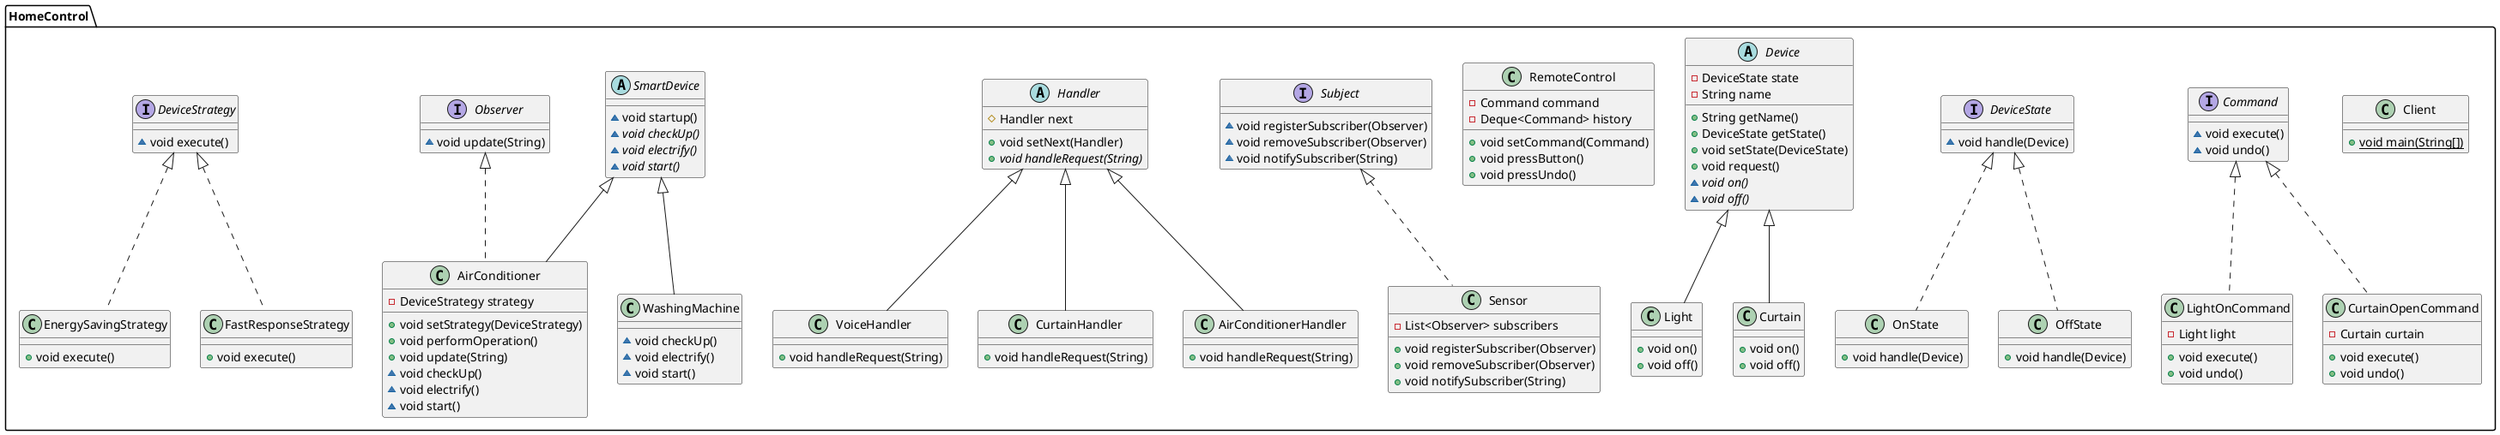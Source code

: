 @startuml
class HomeControl.OnState {
+ void handle(Device)
}

class HomeControl.CurtainHandler {
+ void handleRequest(String)
}

class HomeControl.Client {
+ {static} void main(String[])
}

class HomeControl.FastResponseStrategy {
+ void execute()
}

class HomeControl.AirConditionerHandler {
+ void handleRequest(String)
}

class HomeControl.Light {
+ void on()
+ void off()
}

interface HomeControl.Command {
~ void execute()
~ void undo()
}

interface HomeControl.DeviceState {
~ void handle(Device)
}

class HomeControl.AirConditioner {
- DeviceStrategy strategy
+ void setStrategy(DeviceStrategy)
+ void performOperation()
+ void update(String)
~ void checkUp()
~ void electrify()
~ void start()
}


abstract class HomeControl.Device {
- DeviceState state
- String name
+ String getName()
+ DeviceState getState()
+ void setState(DeviceState)
+ void request()
~ {abstract}void on()
~ {abstract}void off()
}


class HomeControl.RemoteControl {
- Command command
- Deque<Command> history
+ void setCommand(Command)
+ void pressButton()
+ void pressUndo()
}


class HomeControl.LightOnCommand {
- Light light
+ void execute()
+ void undo()
}


interface HomeControl.Subject {
~ void registerSubscriber(Observer)
~ void removeSubscriber(Observer)
~ void notifySubscriber(String)
}

abstract class HomeControl.Handler {
# Handler next
+ void setNext(Handler)
+ {abstract}void handleRequest(String)
}


class HomeControl.EnergySavingStrategy {
+ void execute()
}

class HomeControl.VoiceHandler {
+ void handleRequest(String)
}

abstract class HomeControl.SmartDevice {
~ void startup()
~ {abstract}void checkUp()
~ {abstract}void electrify()
~ {abstract}void start()
}

interface HomeControl.DeviceStrategy {
~ void execute()
}

class HomeControl.CurtainOpenCommand {
- Curtain curtain
+ void execute()
+ void undo()
}


class HomeControl.WashingMachine {
~ void checkUp()
~ void electrify()
~ void start()
}

class HomeControl.OffState {
+ void handle(Device)
}

interface HomeControl.Observer {
~ void update(String)
}

class HomeControl.Sensor {
- List<Observer> subscribers
+ void registerSubscriber(Observer)
+ void removeSubscriber(Observer)
+ void notifySubscriber(String)
}


class HomeControl.Curtain {
+ void on()
+ void off()
}



HomeControl.DeviceState <|.. HomeControl.OnState
HomeControl.Handler <|-- HomeControl.CurtainHandler
HomeControl.DeviceStrategy <|.. HomeControl.FastResponseStrategy
HomeControl.Handler <|-- HomeControl.AirConditionerHandler
HomeControl.Device <|-- HomeControl.Light
HomeControl.Observer <|.. HomeControl.AirConditioner
HomeControl.SmartDevice <|-- HomeControl.AirConditioner
HomeControl.Command <|.. HomeControl.LightOnCommand
HomeControl.DeviceStrategy <|.. HomeControl.EnergySavingStrategy
HomeControl.Handler <|-- HomeControl.VoiceHandler
HomeControl.Command <|.. HomeControl.CurtainOpenCommand
HomeControl.SmartDevice <|-- HomeControl.WashingMachine
HomeControl.DeviceState <|.. HomeControl.OffState
HomeControl.Subject <|.. HomeControl.Sensor
HomeControl.Device <|-- HomeControl.Curtain
@enduml